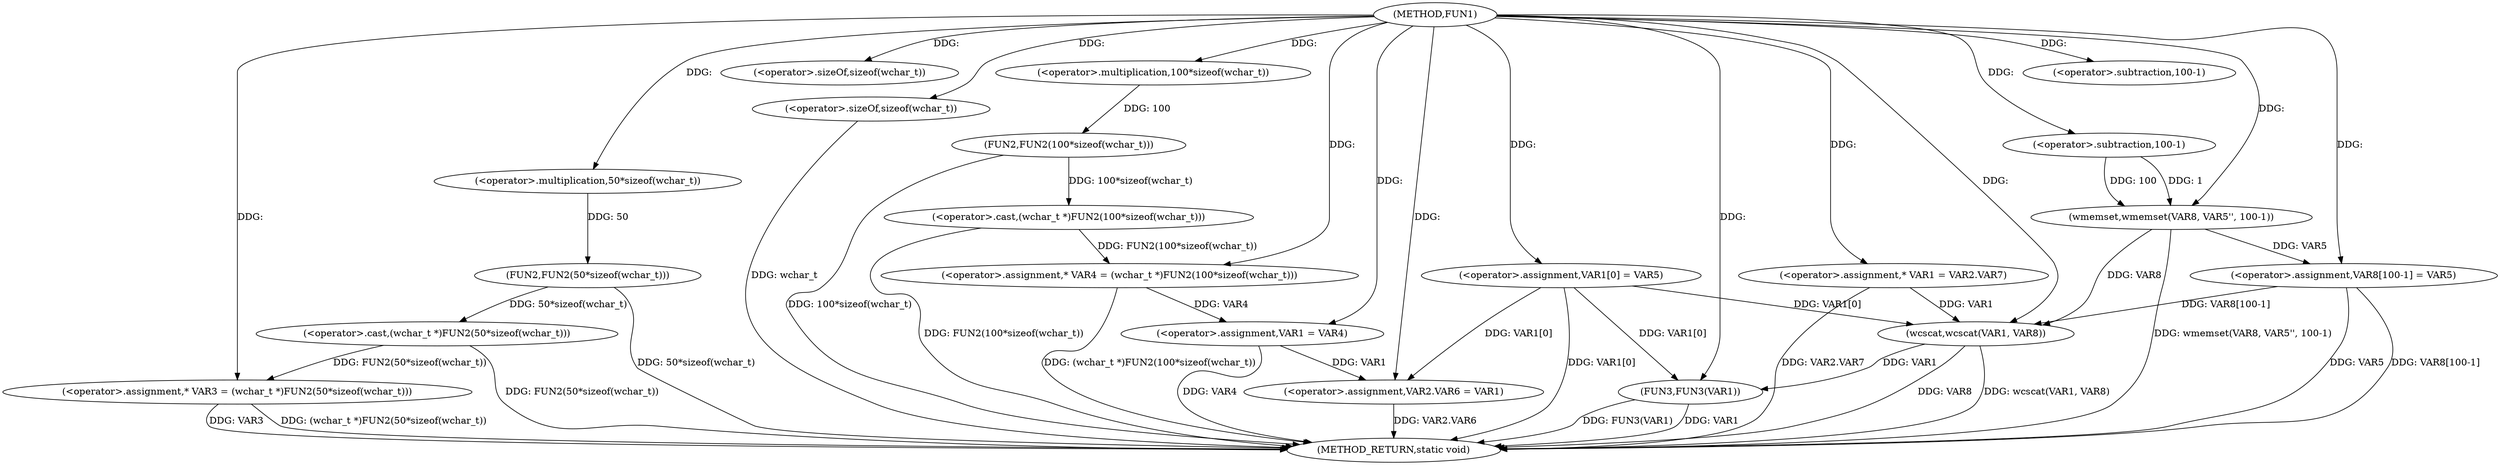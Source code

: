 digraph FUN1 {  
"1000100" [label = "(METHOD,FUN1)" ]
"1000164" [label = "(METHOD_RETURN,static void)" ]
"1000105" [label = "(<operator>.assignment,* VAR3 = (wchar_t *)FUN2(50*sizeof(wchar_t)))" ]
"1000107" [label = "(<operator>.cast,(wchar_t *)FUN2(50*sizeof(wchar_t)))" ]
"1000109" [label = "(FUN2,FUN2(50*sizeof(wchar_t)))" ]
"1000110" [label = "(<operator>.multiplication,50*sizeof(wchar_t))" ]
"1000112" [label = "(<operator>.sizeOf,sizeof(wchar_t))" ]
"1000115" [label = "(<operator>.assignment,* VAR4 = (wchar_t *)FUN2(100*sizeof(wchar_t)))" ]
"1000117" [label = "(<operator>.cast,(wchar_t *)FUN2(100*sizeof(wchar_t)))" ]
"1000119" [label = "(FUN2,FUN2(100*sizeof(wchar_t)))" ]
"1000120" [label = "(<operator>.multiplication,100*sizeof(wchar_t))" ]
"1000122" [label = "(<operator>.sizeOf,sizeof(wchar_t))" ]
"1000124" [label = "(<operator>.assignment,VAR1 = VAR4)" ]
"1000127" [label = "(<operator>.assignment,VAR1[0] = VAR5)" ]
"1000132" [label = "(<operator>.assignment,VAR2.VAR6 = VAR1)" ]
"1000139" [label = "(<operator>.assignment,* VAR1 = VAR2.VAR7)" ]
"1000146" [label = "(wmemset,wmemset(VAR8, VAR5'', 100-1))" ]
"1000149" [label = "(<operator>.subtraction,100-1)" ]
"1000152" [label = "(<operator>.assignment,VAR8[100-1] = VAR5)" ]
"1000155" [label = "(<operator>.subtraction,100-1)" ]
"1000159" [label = "(wcscat,wcscat(VAR1, VAR8))" ]
"1000162" [label = "(FUN3,FUN3(VAR1))" ]
  "1000124" -> "1000164"  [ label = "DDG: VAR4"] 
  "1000105" -> "1000164"  [ label = "DDG: (wchar_t *)FUN2(50*sizeof(wchar_t))"] 
  "1000132" -> "1000164"  [ label = "DDG: VAR2.VAR6"] 
  "1000127" -> "1000164"  [ label = "DDG: VAR1[0]"] 
  "1000117" -> "1000164"  [ label = "DDG: FUN2(100*sizeof(wchar_t))"] 
  "1000159" -> "1000164"  [ label = "DDG: VAR8"] 
  "1000159" -> "1000164"  [ label = "DDG: wcscat(VAR1, VAR8)"] 
  "1000115" -> "1000164"  [ label = "DDG: (wchar_t *)FUN2(100*sizeof(wchar_t))"] 
  "1000122" -> "1000164"  [ label = "DDG: wchar_t"] 
  "1000139" -> "1000164"  [ label = "DDG: VAR2.VAR7"] 
  "1000152" -> "1000164"  [ label = "DDG: VAR5"] 
  "1000152" -> "1000164"  [ label = "DDG: VAR8[100-1]"] 
  "1000109" -> "1000164"  [ label = "DDG: 50*sizeof(wchar_t)"] 
  "1000119" -> "1000164"  [ label = "DDG: 100*sizeof(wchar_t)"] 
  "1000162" -> "1000164"  [ label = "DDG: VAR1"] 
  "1000162" -> "1000164"  [ label = "DDG: FUN3(VAR1)"] 
  "1000146" -> "1000164"  [ label = "DDG: wmemset(VAR8, VAR5'', 100-1)"] 
  "1000105" -> "1000164"  [ label = "DDG: VAR3"] 
  "1000107" -> "1000164"  [ label = "DDG: FUN2(50*sizeof(wchar_t))"] 
  "1000107" -> "1000105"  [ label = "DDG: FUN2(50*sizeof(wchar_t))"] 
  "1000100" -> "1000105"  [ label = "DDG: "] 
  "1000109" -> "1000107"  [ label = "DDG: 50*sizeof(wchar_t)"] 
  "1000110" -> "1000109"  [ label = "DDG: 50"] 
  "1000100" -> "1000110"  [ label = "DDG: "] 
  "1000100" -> "1000112"  [ label = "DDG: "] 
  "1000117" -> "1000115"  [ label = "DDG: FUN2(100*sizeof(wchar_t))"] 
  "1000100" -> "1000115"  [ label = "DDG: "] 
  "1000119" -> "1000117"  [ label = "DDG: 100*sizeof(wchar_t)"] 
  "1000120" -> "1000119"  [ label = "DDG: 100"] 
  "1000100" -> "1000120"  [ label = "DDG: "] 
  "1000100" -> "1000122"  [ label = "DDG: "] 
  "1000115" -> "1000124"  [ label = "DDG: VAR4"] 
  "1000100" -> "1000124"  [ label = "DDG: "] 
  "1000100" -> "1000127"  [ label = "DDG: "] 
  "1000124" -> "1000132"  [ label = "DDG: VAR1"] 
  "1000127" -> "1000132"  [ label = "DDG: VAR1[0]"] 
  "1000100" -> "1000132"  [ label = "DDG: "] 
  "1000100" -> "1000139"  [ label = "DDG: "] 
  "1000100" -> "1000146"  [ label = "DDG: "] 
  "1000149" -> "1000146"  [ label = "DDG: 100"] 
  "1000149" -> "1000146"  [ label = "DDG: 1"] 
  "1000100" -> "1000149"  [ label = "DDG: "] 
  "1000146" -> "1000152"  [ label = "DDG: VAR5"] 
  "1000100" -> "1000152"  [ label = "DDG: "] 
  "1000100" -> "1000155"  [ label = "DDG: "] 
  "1000139" -> "1000159"  [ label = "DDG: VAR1"] 
  "1000127" -> "1000159"  [ label = "DDG: VAR1[0]"] 
  "1000100" -> "1000159"  [ label = "DDG: "] 
  "1000152" -> "1000159"  [ label = "DDG: VAR8[100-1]"] 
  "1000146" -> "1000159"  [ label = "DDG: VAR8"] 
  "1000159" -> "1000162"  [ label = "DDG: VAR1"] 
  "1000127" -> "1000162"  [ label = "DDG: VAR1[0]"] 
  "1000100" -> "1000162"  [ label = "DDG: "] 
}
